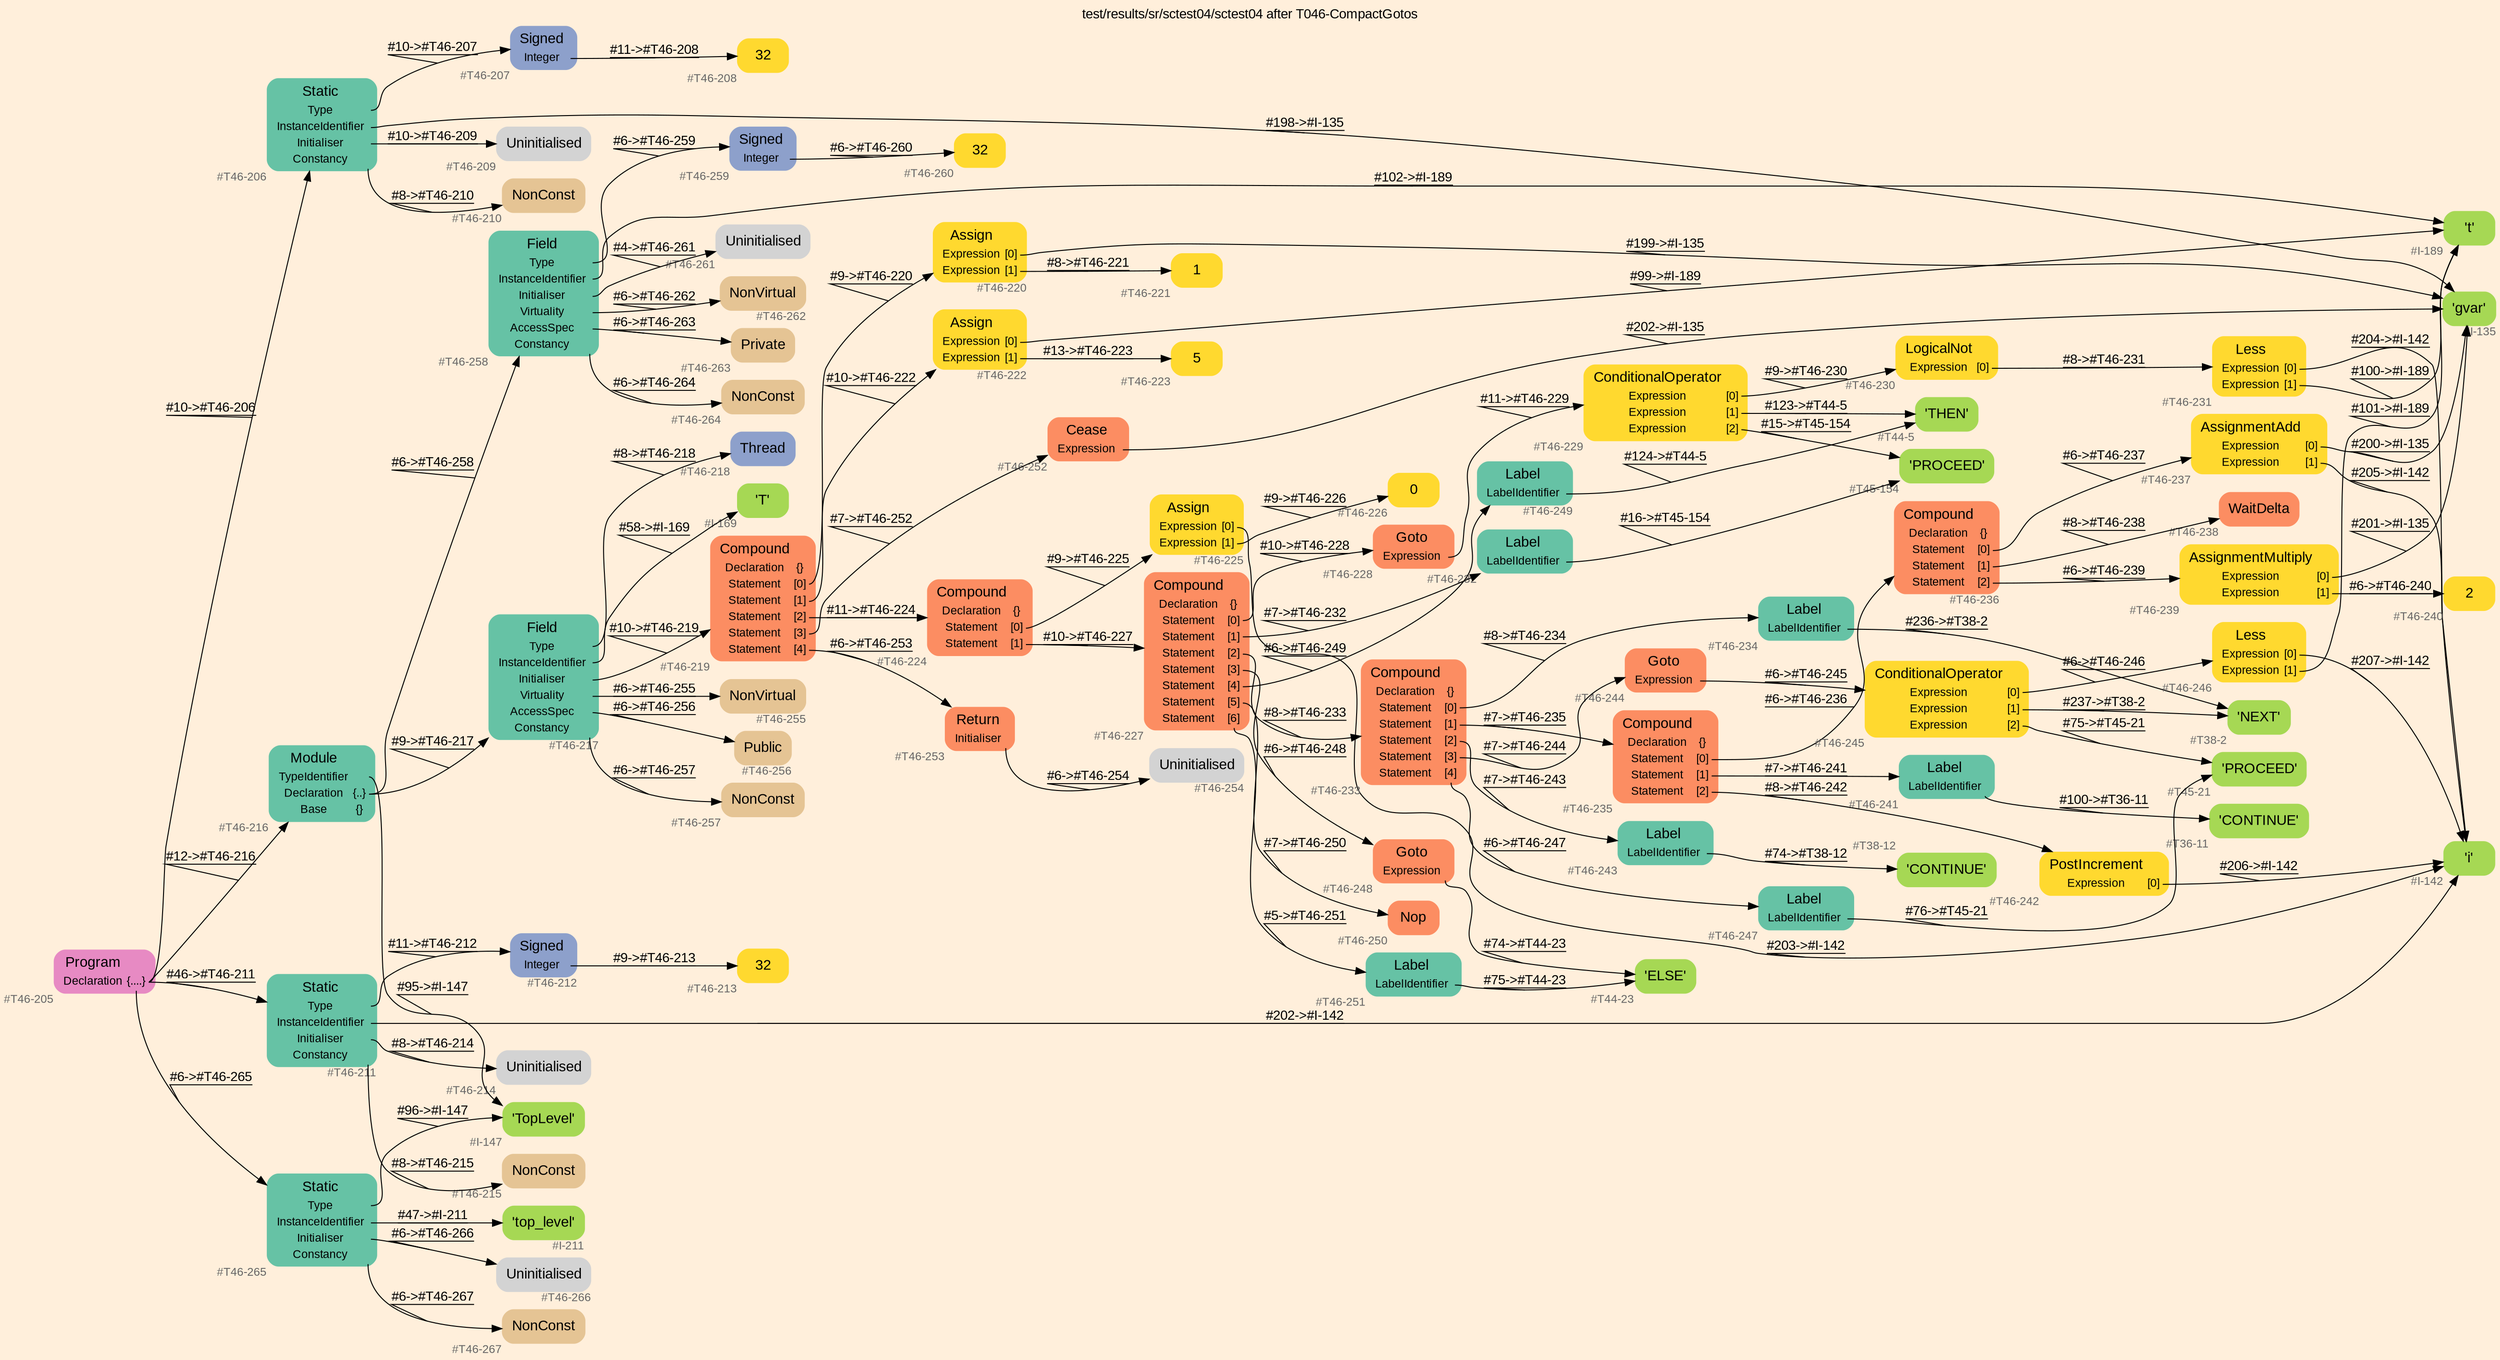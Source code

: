 digraph "test/results/sr/sctest04/sctest04 after T046-CompactGotos" {
label = "test/results/sr/sctest04/sctest04 after T046-CompactGotos"
labelloc = t
graph [
    rankdir = "LR"
    ranksep = 0.3
    bgcolor = antiquewhite1
    color = black
    fontcolor = black
    fontname = "Arial"
];
node [
    fontname = "Arial"
];
edge [
    fontname = "Arial"
];

// -------------------- node figure --------------------
// -------- block #T46-205 ----------
"#T46-205" [
    fillcolor = "/set28/4"
    xlabel = "#T46-205"
    fontsize = "12"
    fontcolor = grey40
    shape = "plaintext"
    label = <<TABLE BORDER="0" CELLBORDER="0" CELLSPACING="0">
     <TR><TD><FONT COLOR="black" POINT-SIZE="15">Program</FONT></TD></TR>
     <TR><TD><FONT COLOR="black" POINT-SIZE="12">Declaration</FONT></TD><TD PORT="port0"><FONT COLOR="black" POINT-SIZE="12">{....}</FONT></TD></TR>
    </TABLE>>
    style = "rounded,filled"
];

// -------- block #T46-206 ----------
"#T46-206" [
    fillcolor = "/set28/1"
    xlabel = "#T46-206"
    fontsize = "12"
    fontcolor = grey40
    shape = "plaintext"
    label = <<TABLE BORDER="0" CELLBORDER="0" CELLSPACING="0">
     <TR><TD><FONT COLOR="black" POINT-SIZE="15">Static</FONT></TD></TR>
     <TR><TD><FONT COLOR="black" POINT-SIZE="12">Type</FONT></TD><TD PORT="port0"></TD></TR>
     <TR><TD><FONT COLOR="black" POINT-SIZE="12">InstanceIdentifier</FONT></TD><TD PORT="port1"></TD></TR>
     <TR><TD><FONT COLOR="black" POINT-SIZE="12">Initialiser</FONT></TD><TD PORT="port2"></TD></TR>
     <TR><TD><FONT COLOR="black" POINT-SIZE="12">Constancy</FONT></TD><TD PORT="port3"></TD></TR>
    </TABLE>>
    style = "rounded,filled"
];

// -------- block #T46-207 ----------
"#T46-207" [
    fillcolor = "/set28/3"
    xlabel = "#T46-207"
    fontsize = "12"
    fontcolor = grey40
    shape = "plaintext"
    label = <<TABLE BORDER="0" CELLBORDER="0" CELLSPACING="0">
     <TR><TD><FONT COLOR="black" POINT-SIZE="15">Signed</FONT></TD></TR>
     <TR><TD><FONT COLOR="black" POINT-SIZE="12">Integer</FONT></TD><TD PORT="port0"></TD></TR>
    </TABLE>>
    style = "rounded,filled"
];

// -------- block #T46-208 ----------
"#T46-208" [
    fillcolor = "/set28/6"
    xlabel = "#T46-208"
    fontsize = "12"
    fontcolor = grey40
    shape = "plaintext"
    label = <<TABLE BORDER="0" CELLBORDER="0" CELLSPACING="0">
     <TR><TD><FONT COLOR="black" POINT-SIZE="15">32</FONT></TD></TR>
    </TABLE>>
    style = "rounded,filled"
];

// -------- block #I-135 ----------
"#I-135" [
    fillcolor = "/set28/5"
    xlabel = "#I-135"
    fontsize = "12"
    fontcolor = grey40
    shape = "plaintext"
    label = <<TABLE BORDER="0" CELLBORDER="0" CELLSPACING="0">
     <TR><TD><FONT COLOR="black" POINT-SIZE="15">'gvar'</FONT></TD></TR>
    </TABLE>>
    style = "rounded,filled"
];

// -------- block #T46-209 ----------
"#T46-209" [
    xlabel = "#T46-209"
    fontsize = "12"
    fontcolor = grey40
    shape = "plaintext"
    label = <<TABLE BORDER="0" CELLBORDER="0" CELLSPACING="0">
     <TR><TD><FONT COLOR="black" POINT-SIZE="15">Uninitialised</FONT></TD></TR>
    </TABLE>>
    style = "rounded,filled"
];

// -------- block #T46-210 ----------
"#T46-210" [
    fillcolor = "/set28/7"
    xlabel = "#T46-210"
    fontsize = "12"
    fontcolor = grey40
    shape = "plaintext"
    label = <<TABLE BORDER="0" CELLBORDER="0" CELLSPACING="0">
     <TR><TD><FONT COLOR="black" POINT-SIZE="15">NonConst</FONT></TD></TR>
    </TABLE>>
    style = "rounded,filled"
];

// -------- block #T46-211 ----------
"#T46-211" [
    fillcolor = "/set28/1"
    xlabel = "#T46-211"
    fontsize = "12"
    fontcolor = grey40
    shape = "plaintext"
    label = <<TABLE BORDER="0" CELLBORDER="0" CELLSPACING="0">
     <TR><TD><FONT COLOR="black" POINT-SIZE="15">Static</FONT></TD></TR>
     <TR><TD><FONT COLOR="black" POINT-SIZE="12">Type</FONT></TD><TD PORT="port0"></TD></TR>
     <TR><TD><FONT COLOR="black" POINT-SIZE="12">InstanceIdentifier</FONT></TD><TD PORT="port1"></TD></TR>
     <TR><TD><FONT COLOR="black" POINT-SIZE="12">Initialiser</FONT></TD><TD PORT="port2"></TD></TR>
     <TR><TD><FONT COLOR="black" POINT-SIZE="12">Constancy</FONT></TD><TD PORT="port3"></TD></TR>
    </TABLE>>
    style = "rounded,filled"
];

// -------- block #T46-212 ----------
"#T46-212" [
    fillcolor = "/set28/3"
    xlabel = "#T46-212"
    fontsize = "12"
    fontcolor = grey40
    shape = "plaintext"
    label = <<TABLE BORDER="0" CELLBORDER="0" CELLSPACING="0">
     <TR><TD><FONT COLOR="black" POINT-SIZE="15">Signed</FONT></TD></TR>
     <TR><TD><FONT COLOR="black" POINT-SIZE="12">Integer</FONT></TD><TD PORT="port0"></TD></TR>
    </TABLE>>
    style = "rounded,filled"
];

// -------- block #T46-213 ----------
"#T46-213" [
    fillcolor = "/set28/6"
    xlabel = "#T46-213"
    fontsize = "12"
    fontcolor = grey40
    shape = "plaintext"
    label = <<TABLE BORDER="0" CELLBORDER="0" CELLSPACING="0">
     <TR><TD><FONT COLOR="black" POINT-SIZE="15">32</FONT></TD></TR>
    </TABLE>>
    style = "rounded,filled"
];

// -------- block #I-142 ----------
"#I-142" [
    fillcolor = "/set28/5"
    xlabel = "#I-142"
    fontsize = "12"
    fontcolor = grey40
    shape = "plaintext"
    label = <<TABLE BORDER="0" CELLBORDER="0" CELLSPACING="0">
     <TR><TD><FONT COLOR="black" POINT-SIZE="15">'i'</FONT></TD></TR>
    </TABLE>>
    style = "rounded,filled"
];

// -------- block #T46-214 ----------
"#T46-214" [
    xlabel = "#T46-214"
    fontsize = "12"
    fontcolor = grey40
    shape = "plaintext"
    label = <<TABLE BORDER="0" CELLBORDER="0" CELLSPACING="0">
     <TR><TD><FONT COLOR="black" POINT-SIZE="15">Uninitialised</FONT></TD></TR>
    </TABLE>>
    style = "rounded,filled"
];

// -------- block #T46-215 ----------
"#T46-215" [
    fillcolor = "/set28/7"
    xlabel = "#T46-215"
    fontsize = "12"
    fontcolor = grey40
    shape = "plaintext"
    label = <<TABLE BORDER="0" CELLBORDER="0" CELLSPACING="0">
     <TR><TD><FONT COLOR="black" POINT-SIZE="15">NonConst</FONT></TD></TR>
    </TABLE>>
    style = "rounded,filled"
];

// -------- block #T46-216 ----------
"#T46-216" [
    fillcolor = "/set28/1"
    xlabel = "#T46-216"
    fontsize = "12"
    fontcolor = grey40
    shape = "plaintext"
    label = <<TABLE BORDER="0" CELLBORDER="0" CELLSPACING="0">
     <TR><TD><FONT COLOR="black" POINT-SIZE="15">Module</FONT></TD></TR>
     <TR><TD><FONT COLOR="black" POINT-SIZE="12">TypeIdentifier</FONT></TD><TD PORT="port0"></TD></TR>
     <TR><TD><FONT COLOR="black" POINT-SIZE="12">Declaration</FONT></TD><TD PORT="port1"><FONT COLOR="black" POINT-SIZE="12">{..}</FONT></TD></TR>
     <TR><TD><FONT COLOR="black" POINT-SIZE="12">Base</FONT></TD><TD PORT="port2"><FONT COLOR="black" POINT-SIZE="12">{}</FONT></TD></TR>
    </TABLE>>
    style = "rounded,filled"
];

// -------- block #I-147 ----------
"#I-147" [
    fillcolor = "/set28/5"
    xlabel = "#I-147"
    fontsize = "12"
    fontcolor = grey40
    shape = "plaintext"
    label = <<TABLE BORDER="0" CELLBORDER="0" CELLSPACING="0">
     <TR><TD><FONT COLOR="black" POINT-SIZE="15">'TopLevel'</FONT></TD></TR>
    </TABLE>>
    style = "rounded,filled"
];

// -------- block #T46-217 ----------
"#T46-217" [
    fillcolor = "/set28/1"
    xlabel = "#T46-217"
    fontsize = "12"
    fontcolor = grey40
    shape = "plaintext"
    label = <<TABLE BORDER="0" CELLBORDER="0" CELLSPACING="0">
     <TR><TD><FONT COLOR="black" POINT-SIZE="15">Field</FONT></TD></TR>
     <TR><TD><FONT COLOR="black" POINT-SIZE="12">Type</FONT></TD><TD PORT="port0"></TD></TR>
     <TR><TD><FONT COLOR="black" POINT-SIZE="12">InstanceIdentifier</FONT></TD><TD PORT="port1"></TD></TR>
     <TR><TD><FONT COLOR="black" POINT-SIZE="12">Initialiser</FONT></TD><TD PORT="port2"></TD></TR>
     <TR><TD><FONT COLOR="black" POINT-SIZE="12">Virtuality</FONT></TD><TD PORT="port3"></TD></TR>
     <TR><TD><FONT COLOR="black" POINT-SIZE="12">AccessSpec</FONT></TD><TD PORT="port4"></TD></TR>
     <TR><TD><FONT COLOR="black" POINT-SIZE="12">Constancy</FONT></TD><TD PORT="port5"></TD></TR>
    </TABLE>>
    style = "rounded,filled"
];

// -------- block #T46-218 ----------
"#T46-218" [
    fillcolor = "/set28/3"
    xlabel = "#T46-218"
    fontsize = "12"
    fontcolor = grey40
    shape = "plaintext"
    label = <<TABLE BORDER="0" CELLBORDER="0" CELLSPACING="0">
     <TR><TD><FONT COLOR="black" POINT-SIZE="15">Thread</FONT></TD></TR>
    </TABLE>>
    style = "rounded,filled"
];

// -------- block #I-169 ----------
"#I-169" [
    fillcolor = "/set28/5"
    xlabel = "#I-169"
    fontsize = "12"
    fontcolor = grey40
    shape = "plaintext"
    label = <<TABLE BORDER="0" CELLBORDER="0" CELLSPACING="0">
     <TR><TD><FONT COLOR="black" POINT-SIZE="15">'T'</FONT></TD></TR>
    </TABLE>>
    style = "rounded,filled"
];

// -------- block #T46-219 ----------
"#T46-219" [
    fillcolor = "/set28/2"
    xlabel = "#T46-219"
    fontsize = "12"
    fontcolor = grey40
    shape = "plaintext"
    label = <<TABLE BORDER="0" CELLBORDER="0" CELLSPACING="0">
     <TR><TD><FONT COLOR="black" POINT-SIZE="15">Compound</FONT></TD></TR>
     <TR><TD><FONT COLOR="black" POINT-SIZE="12">Declaration</FONT></TD><TD PORT="port0"><FONT COLOR="black" POINT-SIZE="12">{}</FONT></TD></TR>
     <TR><TD><FONT COLOR="black" POINT-SIZE="12">Statement</FONT></TD><TD PORT="port1"><FONT COLOR="black" POINT-SIZE="12">[0]</FONT></TD></TR>
     <TR><TD><FONT COLOR="black" POINT-SIZE="12">Statement</FONT></TD><TD PORT="port2"><FONT COLOR="black" POINT-SIZE="12">[1]</FONT></TD></TR>
     <TR><TD><FONT COLOR="black" POINT-SIZE="12">Statement</FONT></TD><TD PORT="port3"><FONT COLOR="black" POINT-SIZE="12">[2]</FONT></TD></TR>
     <TR><TD><FONT COLOR="black" POINT-SIZE="12">Statement</FONT></TD><TD PORT="port4"><FONT COLOR="black" POINT-SIZE="12">[3]</FONT></TD></TR>
     <TR><TD><FONT COLOR="black" POINT-SIZE="12">Statement</FONT></TD><TD PORT="port5"><FONT COLOR="black" POINT-SIZE="12">[4]</FONT></TD></TR>
    </TABLE>>
    style = "rounded,filled"
];

// -------- block #T46-220 ----------
"#T46-220" [
    fillcolor = "/set28/6"
    xlabel = "#T46-220"
    fontsize = "12"
    fontcolor = grey40
    shape = "plaintext"
    label = <<TABLE BORDER="0" CELLBORDER="0" CELLSPACING="0">
     <TR><TD><FONT COLOR="black" POINT-SIZE="15">Assign</FONT></TD></TR>
     <TR><TD><FONT COLOR="black" POINT-SIZE="12">Expression</FONT></TD><TD PORT="port0"><FONT COLOR="black" POINT-SIZE="12">[0]</FONT></TD></TR>
     <TR><TD><FONT COLOR="black" POINT-SIZE="12">Expression</FONT></TD><TD PORT="port1"><FONT COLOR="black" POINT-SIZE="12">[1]</FONT></TD></TR>
    </TABLE>>
    style = "rounded,filled"
];

// -------- block #T46-221 ----------
"#T46-221" [
    fillcolor = "/set28/6"
    xlabel = "#T46-221"
    fontsize = "12"
    fontcolor = grey40
    shape = "plaintext"
    label = <<TABLE BORDER="0" CELLBORDER="0" CELLSPACING="0">
     <TR><TD><FONT COLOR="black" POINT-SIZE="15">1</FONT></TD></TR>
    </TABLE>>
    style = "rounded,filled"
];

// -------- block #T46-222 ----------
"#T46-222" [
    fillcolor = "/set28/6"
    xlabel = "#T46-222"
    fontsize = "12"
    fontcolor = grey40
    shape = "plaintext"
    label = <<TABLE BORDER="0" CELLBORDER="0" CELLSPACING="0">
     <TR><TD><FONT COLOR="black" POINT-SIZE="15">Assign</FONT></TD></TR>
     <TR><TD><FONT COLOR="black" POINT-SIZE="12">Expression</FONT></TD><TD PORT="port0"><FONT COLOR="black" POINT-SIZE="12">[0]</FONT></TD></TR>
     <TR><TD><FONT COLOR="black" POINT-SIZE="12">Expression</FONT></TD><TD PORT="port1"><FONT COLOR="black" POINT-SIZE="12">[1]</FONT></TD></TR>
    </TABLE>>
    style = "rounded,filled"
];

// -------- block #I-189 ----------
"#I-189" [
    fillcolor = "/set28/5"
    xlabel = "#I-189"
    fontsize = "12"
    fontcolor = grey40
    shape = "plaintext"
    label = <<TABLE BORDER="0" CELLBORDER="0" CELLSPACING="0">
     <TR><TD><FONT COLOR="black" POINT-SIZE="15">'t'</FONT></TD></TR>
    </TABLE>>
    style = "rounded,filled"
];

// -------- block #T46-223 ----------
"#T46-223" [
    fillcolor = "/set28/6"
    xlabel = "#T46-223"
    fontsize = "12"
    fontcolor = grey40
    shape = "plaintext"
    label = <<TABLE BORDER="0" CELLBORDER="0" CELLSPACING="0">
     <TR><TD><FONT COLOR="black" POINT-SIZE="15">5</FONT></TD></TR>
    </TABLE>>
    style = "rounded,filled"
];

// -------- block #T46-224 ----------
"#T46-224" [
    fillcolor = "/set28/2"
    xlabel = "#T46-224"
    fontsize = "12"
    fontcolor = grey40
    shape = "plaintext"
    label = <<TABLE BORDER="0" CELLBORDER="0" CELLSPACING="0">
     <TR><TD><FONT COLOR="black" POINT-SIZE="15">Compound</FONT></TD></TR>
     <TR><TD><FONT COLOR="black" POINT-SIZE="12">Declaration</FONT></TD><TD PORT="port0"><FONT COLOR="black" POINT-SIZE="12">{}</FONT></TD></TR>
     <TR><TD><FONT COLOR="black" POINT-SIZE="12">Statement</FONT></TD><TD PORT="port1"><FONT COLOR="black" POINT-SIZE="12">[0]</FONT></TD></TR>
     <TR><TD><FONT COLOR="black" POINT-SIZE="12">Statement</FONT></TD><TD PORT="port2"><FONT COLOR="black" POINT-SIZE="12">[1]</FONT></TD></TR>
    </TABLE>>
    style = "rounded,filled"
];

// -------- block #T46-225 ----------
"#T46-225" [
    fillcolor = "/set28/6"
    xlabel = "#T46-225"
    fontsize = "12"
    fontcolor = grey40
    shape = "plaintext"
    label = <<TABLE BORDER="0" CELLBORDER="0" CELLSPACING="0">
     <TR><TD><FONT COLOR="black" POINT-SIZE="15">Assign</FONT></TD></TR>
     <TR><TD><FONT COLOR="black" POINT-SIZE="12">Expression</FONT></TD><TD PORT="port0"><FONT COLOR="black" POINT-SIZE="12">[0]</FONT></TD></TR>
     <TR><TD><FONT COLOR="black" POINT-SIZE="12">Expression</FONT></TD><TD PORT="port1"><FONT COLOR="black" POINT-SIZE="12">[1]</FONT></TD></TR>
    </TABLE>>
    style = "rounded,filled"
];

// -------- block #T46-226 ----------
"#T46-226" [
    fillcolor = "/set28/6"
    xlabel = "#T46-226"
    fontsize = "12"
    fontcolor = grey40
    shape = "plaintext"
    label = <<TABLE BORDER="0" CELLBORDER="0" CELLSPACING="0">
     <TR><TD><FONT COLOR="black" POINT-SIZE="15">0</FONT></TD></TR>
    </TABLE>>
    style = "rounded,filled"
];

// -------- block #T46-227 ----------
"#T46-227" [
    fillcolor = "/set28/2"
    xlabel = "#T46-227"
    fontsize = "12"
    fontcolor = grey40
    shape = "plaintext"
    label = <<TABLE BORDER="0" CELLBORDER="0" CELLSPACING="0">
     <TR><TD><FONT COLOR="black" POINT-SIZE="15">Compound</FONT></TD></TR>
     <TR><TD><FONT COLOR="black" POINT-SIZE="12">Declaration</FONT></TD><TD PORT="port0"><FONT COLOR="black" POINT-SIZE="12">{}</FONT></TD></TR>
     <TR><TD><FONT COLOR="black" POINT-SIZE="12">Statement</FONT></TD><TD PORT="port1"><FONT COLOR="black" POINT-SIZE="12">[0]</FONT></TD></TR>
     <TR><TD><FONT COLOR="black" POINT-SIZE="12">Statement</FONT></TD><TD PORT="port2"><FONT COLOR="black" POINT-SIZE="12">[1]</FONT></TD></TR>
     <TR><TD><FONT COLOR="black" POINT-SIZE="12">Statement</FONT></TD><TD PORT="port3"><FONT COLOR="black" POINT-SIZE="12">[2]</FONT></TD></TR>
     <TR><TD><FONT COLOR="black" POINT-SIZE="12">Statement</FONT></TD><TD PORT="port4"><FONT COLOR="black" POINT-SIZE="12">[3]</FONT></TD></TR>
     <TR><TD><FONT COLOR="black" POINT-SIZE="12">Statement</FONT></TD><TD PORT="port5"><FONT COLOR="black" POINT-SIZE="12">[4]</FONT></TD></TR>
     <TR><TD><FONT COLOR="black" POINT-SIZE="12">Statement</FONT></TD><TD PORT="port6"><FONT COLOR="black" POINT-SIZE="12">[5]</FONT></TD></TR>
     <TR><TD><FONT COLOR="black" POINT-SIZE="12">Statement</FONT></TD><TD PORT="port7"><FONT COLOR="black" POINT-SIZE="12">[6]</FONT></TD></TR>
    </TABLE>>
    style = "rounded,filled"
];

// -------- block #T46-228 ----------
"#T46-228" [
    fillcolor = "/set28/2"
    xlabel = "#T46-228"
    fontsize = "12"
    fontcolor = grey40
    shape = "plaintext"
    label = <<TABLE BORDER="0" CELLBORDER="0" CELLSPACING="0">
     <TR><TD><FONT COLOR="black" POINT-SIZE="15">Goto</FONT></TD></TR>
     <TR><TD><FONT COLOR="black" POINT-SIZE="12">Expression</FONT></TD><TD PORT="port0"></TD></TR>
    </TABLE>>
    style = "rounded,filled"
];

// -------- block #T46-229 ----------
"#T46-229" [
    fillcolor = "/set28/6"
    xlabel = "#T46-229"
    fontsize = "12"
    fontcolor = grey40
    shape = "plaintext"
    label = <<TABLE BORDER="0" CELLBORDER="0" CELLSPACING="0">
     <TR><TD><FONT COLOR="black" POINT-SIZE="15">ConditionalOperator</FONT></TD></TR>
     <TR><TD><FONT COLOR="black" POINT-SIZE="12">Expression</FONT></TD><TD PORT="port0"><FONT COLOR="black" POINT-SIZE="12">[0]</FONT></TD></TR>
     <TR><TD><FONT COLOR="black" POINT-SIZE="12">Expression</FONT></TD><TD PORT="port1"><FONT COLOR="black" POINT-SIZE="12">[1]</FONT></TD></TR>
     <TR><TD><FONT COLOR="black" POINT-SIZE="12">Expression</FONT></TD><TD PORT="port2"><FONT COLOR="black" POINT-SIZE="12">[2]</FONT></TD></TR>
    </TABLE>>
    style = "rounded,filled"
];

// -------- block #T46-230 ----------
"#T46-230" [
    fillcolor = "/set28/6"
    xlabel = "#T46-230"
    fontsize = "12"
    fontcolor = grey40
    shape = "plaintext"
    label = <<TABLE BORDER="0" CELLBORDER="0" CELLSPACING="0">
     <TR><TD><FONT COLOR="black" POINT-SIZE="15">LogicalNot</FONT></TD></TR>
     <TR><TD><FONT COLOR="black" POINT-SIZE="12">Expression</FONT></TD><TD PORT="port0"><FONT COLOR="black" POINT-SIZE="12">[0]</FONT></TD></TR>
    </TABLE>>
    style = "rounded,filled"
];

// -------- block #T46-231 ----------
"#T46-231" [
    fillcolor = "/set28/6"
    xlabel = "#T46-231"
    fontsize = "12"
    fontcolor = grey40
    shape = "plaintext"
    label = <<TABLE BORDER="0" CELLBORDER="0" CELLSPACING="0">
     <TR><TD><FONT COLOR="black" POINT-SIZE="15">Less</FONT></TD></TR>
     <TR><TD><FONT COLOR="black" POINT-SIZE="12">Expression</FONT></TD><TD PORT="port0"><FONT COLOR="black" POINT-SIZE="12">[0]</FONT></TD></TR>
     <TR><TD><FONT COLOR="black" POINT-SIZE="12">Expression</FONT></TD><TD PORT="port1"><FONT COLOR="black" POINT-SIZE="12">[1]</FONT></TD></TR>
    </TABLE>>
    style = "rounded,filled"
];

// -------- block #T44-5 ----------
"#T44-5" [
    fillcolor = "/set28/5"
    xlabel = "#T44-5"
    fontsize = "12"
    fontcolor = grey40
    shape = "plaintext"
    label = <<TABLE BORDER="0" CELLBORDER="0" CELLSPACING="0">
     <TR><TD><FONT COLOR="black" POINT-SIZE="15">'THEN'</FONT></TD></TR>
    </TABLE>>
    style = "rounded,filled"
];

// -------- block #T45-154 ----------
"#T45-154" [
    fillcolor = "/set28/5"
    xlabel = "#T45-154"
    fontsize = "12"
    fontcolor = grey40
    shape = "plaintext"
    label = <<TABLE BORDER="0" CELLBORDER="0" CELLSPACING="0">
     <TR><TD><FONT COLOR="black" POINT-SIZE="15">'PROCEED'</FONT></TD></TR>
    </TABLE>>
    style = "rounded,filled"
];

// -------- block #T46-232 ----------
"#T46-232" [
    fillcolor = "/set28/1"
    xlabel = "#T46-232"
    fontsize = "12"
    fontcolor = grey40
    shape = "plaintext"
    label = <<TABLE BORDER="0" CELLBORDER="0" CELLSPACING="0">
     <TR><TD><FONT COLOR="black" POINT-SIZE="15">Label</FONT></TD></TR>
     <TR><TD><FONT COLOR="black" POINT-SIZE="12">LabelIdentifier</FONT></TD><TD PORT="port0"></TD></TR>
    </TABLE>>
    style = "rounded,filled"
];

// -------- block #T46-233 ----------
"#T46-233" [
    fillcolor = "/set28/2"
    xlabel = "#T46-233"
    fontsize = "12"
    fontcolor = grey40
    shape = "plaintext"
    label = <<TABLE BORDER="0" CELLBORDER="0" CELLSPACING="0">
     <TR><TD><FONT COLOR="black" POINT-SIZE="15">Compound</FONT></TD></TR>
     <TR><TD><FONT COLOR="black" POINT-SIZE="12">Declaration</FONT></TD><TD PORT="port0"><FONT COLOR="black" POINT-SIZE="12">{}</FONT></TD></TR>
     <TR><TD><FONT COLOR="black" POINT-SIZE="12">Statement</FONT></TD><TD PORT="port1"><FONT COLOR="black" POINT-SIZE="12">[0]</FONT></TD></TR>
     <TR><TD><FONT COLOR="black" POINT-SIZE="12">Statement</FONT></TD><TD PORT="port2"><FONT COLOR="black" POINT-SIZE="12">[1]</FONT></TD></TR>
     <TR><TD><FONT COLOR="black" POINT-SIZE="12">Statement</FONT></TD><TD PORT="port3"><FONT COLOR="black" POINT-SIZE="12">[2]</FONT></TD></TR>
     <TR><TD><FONT COLOR="black" POINT-SIZE="12">Statement</FONT></TD><TD PORT="port4"><FONT COLOR="black" POINT-SIZE="12">[3]</FONT></TD></TR>
     <TR><TD><FONT COLOR="black" POINT-SIZE="12">Statement</FONT></TD><TD PORT="port5"><FONT COLOR="black" POINT-SIZE="12">[4]</FONT></TD></TR>
    </TABLE>>
    style = "rounded,filled"
];

// -------- block #T46-234 ----------
"#T46-234" [
    fillcolor = "/set28/1"
    xlabel = "#T46-234"
    fontsize = "12"
    fontcolor = grey40
    shape = "plaintext"
    label = <<TABLE BORDER="0" CELLBORDER="0" CELLSPACING="0">
     <TR><TD><FONT COLOR="black" POINT-SIZE="15">Label</FONT></TD></TR>
     <TR><TD><FONT COLOR="black" POINT-SIZE="12">LabelIdentifier</FONT></TD><TD PORT="port0"></TD></TR>
    </TABLE>>
    style = "rounded,filled"
];

// -------- block #T38-2 ----------
"#T38-2" [
    fillcolor = "/set28/5"
    xlabel = "#T38-2"
    fontsize = "12"
    fontcolor = grey40
    shape = "plaintext"
    label = <<TABLE BORDER="0" CELLBORDER="0" CELLSPACING="0">
     <TR><TD><FONT COLOR="black" POINT-SIZE="15">'NEXT'</FONT></TD></TR>
    </TABLE>>
    style = "rounded,filled"
];

// -------- block #T46-235 ----------
"#T46-235" [
    fillcolor = "/set28/2"
    xlabel = "#T46-235"
    fontsize = "12"
    fontcolor = grey40
    shape = "plaintext"
    label = <<TABLE BORDER="0" CELLBORDER="0" CELLSPACING="0">
     <TR><TD><FONT COLOR="black" POINT-SIZE="15">Compound</FONT></TD></TR>
     <TR><TD><FONT COLOR="black" POINT-SIZE="12">Declaration</FONT></TD><TD PORT="port0"><FONT COLOR="black" POINT-SIZE="12">{}</FONT></TD></TR>
     <TR><TD><FONT COLOR="black" POINT-SIZE="12">Statement</FONT></TD><TD PORT="port1"><FONT COLOR="black" POINT-SIZE="12">[0]</FONT></TD></TR>
     <TR><TD><FONT COLOR="black" POINT-SIZE="12">Statement</FONT></TD><TD PORT="port2"><FONT COLOR="black" POINT-SIZE="12">[1]</FONT></TD></TR>
     <TR><TD><FONT COLOR="black" POINT-SIZE="12">Statement</FONT></TD><TD PORT="port3"><FONT COLOR="black" POINT-SIZE="12">[2]</FONT></TD></TR>
    </TABLE>>
    style = "rounded,filled"
];

// -------- block #T46-236 ----------
"#T46-236" [
    fillcolor = "/set28/2"
    xlabel = "#T46-236"
    fontsize = "12"
    fontcolor = grey40
    shape = "plaintext"
    label = <<TABLE BORDER="0" CELLBORDER="0" CELLSPACING="0">
     <TR><TD><FONT COLOR="black" POINT-SIZE="15">Compound</FONT></TD></TR>
     <TR><TD><FONT COLOR="black" POINT-SIZE="12">Declaration</FONT></TD><TD PORT="port0"><FONT COLOR="black" POINT-SIZE="12">{}</FONT></TD></TR>
     <TR><TD><FONT COLOR="black" POINT-SIZE="12">Statement</FONT></TD><TD PORT="port1"><FONT COLOR="black" POINT-SIZE="12">[0]</FONT></TD></TR>
     <TR><TD><FONT COLOR="black" POINT-SIZE="12">Statement</FONT></TD><TD PORT="port2"><FONT COLOR="black" POINT-SIZE="12">[1]</FONT></TD></TR>
     <TR><TD><FONT COLOR="black" POINT-SIZE="12">Statement</FONT></TD><TD PORT="port3"><FONT COLOR="black" POINT-SIZE="12">[2]</FONT></TD></TR>
    </TABLE>>
    style = "rounded,filled"
];

// -------- block #T46-237 ----------
"#T46-237" [
    fillcolor = "/set28/6"
    xlabel = "#T46-237"
    fontsize = "12"
    fontcolor = grey40
    shape = "plaintext"
    label = <<TABLE BORDER="0" CELLBORDER="0" CELLSPACING="0">
     <TR><TD><FONT COLOR="black" POINT-SIZE="15">AssignmentAdd</FONT></TD></TR>
     <TR><TD><FONT COLOR="black" POINT-SIZE="12">Expression</FONT></TD><TD PORT="port0"><FONT COLOR="black" POINT-SIZE="12">[0]</FONT></TD></TR>
     <TR><TD><FONT COLOR="black" POINT-SIZE="12">Expression</FONT></TD><TD PORT="port1"><FONT COLOR="black" POINT-SIZE="12">[1]</FONT></TD></TR>
    </TABLE>>
    style = "rounded,filled"
];

// -------- block #T46-238 ----------
"#T46-238" [
    fillcolor = "/set28/2"
    xlabel = "#T46-238"
    fontsize = "12"
    fontcolor = grey40
    shape = "plaintext"
    label = <<TABLE BORDER="0" CELLBORDER="0" CELLSPACING="0">
     <TR><TD><FONT COLOR="black" POINT-SIZE="15">WaitDelta</FONT></TD></TR>
    </TABLE>>
    style = "rounded,filled"
];

// -------- block #T46-239 ----------
"#T46-239" [
    fillcolor = "/set28/6"
    xlabel = "#T46-239"
    fontsize = "12"
    fontcolor = grey40
    shape = "plaintext"
    label = <<TABLE BORDER="0" CELLBORDER="0" CELLSPACING="0">
     <TR><TD><FONT COLOR="black" POINT-SIZE="15">AssignmentMultiply</FONT></TD></TR>
     <TR><TD><FONT COLOR="black" POINT-SIZE="12">Expression</FONT></TD><TD PORT="port0"><FONT COLOR="black" POINT-SIZE="12">[0]</FONT></TD></TR>
     <TR><TD><FONT COLOR="black" POINT-SIZE="12">Expression</FONT></TD><TD PORT="port1"><FONT COLOR="black" POINT-SIZE="12">[1]</FONT></TD></TR>
    </TABLE>>
    style = "rounded,filled"
];

// -------- block #T46-240 ----------
"#T46-240" [
    fillcolor = "/set28/6"
    xlabel = "#T46-240"
    fontsize = "12"
    fontcolor = grey40
    shape = "plaintext"
    label = <<TABLE BORDER="0" CELLBORDER="0" CELLSPACING="0">
     <TR><TD><FONT COLOR="black" POINT-SIZE="15">2</FONT></TD></TR>
    </TABLE>>
    style = "rounded,filled"
];

// -------- block #T46-241 ----------
"#T46-241" [
    fillcolor = "/set28/1"
    xlabel = "#T46-241"
    fontsize = "12"
    fontcolor = grey40
    shape = "plaintext"
    label = <<TABLE BORDER="0" CELLBORDER="0" CELLSPACING="0">
     <TR><TD><FONT COLOR="black" POINT-SIZE="15">Label</FONT></TD></TR>
     <TR><TD><FONT COLOR="black" POINT-SIZE="12">LabelIdentifier</FONT></TD><TD PORT="port0"></TD></TR>
    </TABLE>>
    style = "rounded,filled"
];

// -------- block #T36-11 ----------
"#T36-11" [
    fillcolor = "/set28/5"
    xlabel = "#T36-11"
    fontsize = "12"
    fontcolor = grey40
    shape = "plaintext"
    label = <<TABLE BORDER="0" CELLBORDER="0" CELLSPACING="0">
     <TR><TD><FONT COLOR="black" POINT-SIZE="15">'CONTINUE'</FONT></TD></TR>
    </TABLE>>
    style = "rounded,filled"
];

// -------- block #T46-242 ----------
"#T46-242" [
    fillcolor = "/set28/6"
    xlabel = "#T46-242"
    fontsize = "12"
    fontcolor = grey40
    shape = "plaintext"
    label = <<TABLE BORDER="0" CELLBORDER="0" CELLSPACING="0">
     <TR><TD><FONT COLOR="black" POINT-SIZE="15">PostIncrement</FONT></TD></TR>
     <TR><TD><FONT COLOR="black" POINT-SIZE="12">Expression</FONT></TD><TD PORT="port0"><FONT COLOR="black" POINT-SIZE="12">[0]</FONT></TD></TR>
    </TABLE>>
    style = "rounded,filled"
];

// -------- block #T46-243 ----------
"#T46-243" [
    fillcolor = "/set28/1"
    xlabel = "#T46-243"
    fontsize = "12"
    fontcolor = grey40
    shape = "plaintext"
    label = <<TABLE BORDER="0" CELLBORDER="0" CELLSPACING="0">
     <TR><TD><FONT COLOR="black" POINT-SIZE="15">Label</FONT></TD></TR>
     <TR><TD><FONT COLOR="black" POINT-SIZE="12">LabelIdentifier</FONT></TD><TD PORT="port0"></TD></TR>
    </TABLE>>
    style = "rounded,filled"
];

// -------- block #T38-12 ----------
"#T38-12" [
    fillcolor = "/set28/5"
    xlabel = "#T38-12"
    fontsize = "12"
    fontcolor = grey40
    shape = "plaintext"
    label = <<TABLE BORDER="0" CELLBORDER="0" CELLSPACING="0">
     <TR><TD><FONT COLOR="black" POINT-SIZE="15">'CONTINUE'</FONT></TD></TR>
    </TABLE>>
    style = "rounded,filled"
];

// -------- block #T46-244 ----------
"#T46-244" [
    fillcolor = "/set28/2"
    xlabel = "#T46-244"
    fontsize = "12"
    fontcolor = grey40
    shape = "plaintext"
    label = <<TABLE BORDER="0" CELLBORDER="0" CELLSPACING="0">
     <TR><TD><FONT COLOR="black" POINT-SIZE="15">Goto</FONT></TD></TR>
     <TR><TD><FONT COLOR="black" POINT-SIZE="12">Expression</FONT></TD><TD PORT="port0"></TD></TR>
    </TABLE>>
    style = "rounded,filled"
];

// -------- block #T46-245 ----------
"#T46-245" [
    fillcolor = "/set28/6"
    xlabel = "#T46-245"
    fontsize = "12"
    fontcolor = grey40
    shape = "plaintext"
    label = <<TABLE BORDER="0" CELLBORDER="0" CELLSPACING="0">
     <TR><TD><FONT COLOR="black" POINT-SIZE="15">ConditionalOperator</FONT></TD></TR>
     <TR><TD><FONT COLOR="black" POINT-SIZE="12">Expression</FONT></TD><TD PORT="port0"><FONT COLOR="black" POINT-SIZE="12">[0]</FONT></TD></TR>
     <TR><TD><FONT COLOR="black" POINT-SIZE="12">Expression</FONT></TD><TD PORT="port1"><FONT COLOR="black" POINT-SIZE="12">[1]</FONT></TD></TR>
     <TR><TD><FONT COLOR="black" POINT-SIZE="12">Expression</FONT></TD><TD PORT="port2"><FONT COLOR="black" POINT-SIZE="12">[2]</FONT></TD></TR>
    </TABLE>>
    style = "rounded,filled"
];

// -------- block #T46-246 ----------
"#T46-246" [
    fillcolor = "/set28/6"
    xlabel = "#T46-246"
    fontsize = "12"
    fontcolor = grey40
    shape = "plaintext"
    label = <<TABLE BORDER="0" CELLBORDER="0" CELLSPACING="0">
     <TR><TD><FONT COLOR="black" POINT-SIZE="15">Less</FONT></TD></TR>
     <TR><TD><FONT COLOR="black" POINT-SIZE="12">Expression</FONT></TD><TD PORT="port0"><FONT COLOR="black" POINT-SIZE="12">[0]</FONT></TD></TR>
     <TR><TD><FONT COLOR="black" POINT-SIZE="12">Expression</FONT></TD><TD PORT="port1"><FONT COLOR="black" POINT-SIZE="12">[1]</FONT></TD></TR>
    </TABLE>>
    style = "rounded,filled"
];

// -------- block #T45-21 ----------
"#T45-21" [
    fillcolor = "/set28/5"
    xlabel = "#T45-21"
    fontsize = "12"
    fontcolor = grey40
    shape = "plaintext"
    label = <<TABLE BORDER="0" CELLBORDER="0" CELLSPACING="0">
     <TR><TD><FONT COLOR="black" POINT-SIZE="15">'PROCEED'</FONT></TD></TR>
    </TABLE>>
    style = "rounded,filled"
];

// -------- block #T46-247 ----------
"#T46-247" [
    fillcolor = "/set28/1"
    xlabel = "#T46-247"
    fontsize = "12"
    fontcolor = grey40
    shape = "plaintext"
    label = <<TABLE BORDER="0" CELLBORDER="0" CELLSPACING="0">
     <TR><TD><FONT COLOR="black" POINT-SIZE="15">Label</FONT></TD></TR>
     <TR><TD><FONT COLOR="black" POINT-SIZE="12">LabelIdentifier</FONT></TD><TD PORT="port0"></TD></TR>
    </TABLE>>
    style = "rounded,filled"
];

// -------- block #T46-248 ----------
"#T46-248" [
    fillcolor = "/set28/2"
    xlabel = "#T46-248"
    fontsize = "12"
    fontcolor = grey40
    shape = "plaintext"
    label = <<TABLE BORDER="0" CELLBORDER="0" CELLSPACING="0">
     <TR><TD><FONT COLOR="black" POINT-SIZE="15">Goto</FONT></TD></TR>
     <TR><TD><FONT COLOR="black" POINT-SIZE="12">Expression</FONT></TD><TD PORT="port0"></TD></TR>
    </TABLE>>
    style = "rounded,filled"
];

// -------- block #T44-23 ----------
"#T44-23" [
    fillcolor = "/set28/5"
    xlabel = "#T44-23"
    fontsize = "12"
    fontcolor = grey40
    shape = "plaintext"
    label = <<TABLE BORDER="0" CELLBORDER="0" CELLSPACING="0">
     <TR><TD><FONT COLOR="black" POINT-SIZE="15">'ELSE'</FONT></TD></TR>
    </TABLE>>
    style = "rounded,filled"
];

// -------- block #T46-249 ----------
"#T46-249" [
    fillcolor = "/set28/1"
    xlabel = "#T46-249"
    fontsize = "12"
    fontcolor = grey40
    shape = "plaintext"
    label = <<TABLE BORDER="0" CELLBORDER="0" CELLSPACING="0">
     <TR><TD><FONT COLOR="black" POINT-SIZE="15">Label</FONT></TD></TR>
     <TR><TD><FONT COLOR="black" POINT-SIZE="12">LabelIdentifier</FONT></TD><TD PORT="port0"></TD></TR>
    </TABLE>>
    style = "rounded,filled"
];

// -------- block #T46-250 ----------
"#T46-250" [
    fillcolor = "/set28/2"
    xlabel = "#T46-250"
    fontsize = "12"
    fontcolor = grey40
    shape = "plaintext"
    label = <<TABLE BORDER="0" CELLBORDER="0" CELLSPACING="0">
     <TR><TD><FONT COLOR="black" POINT-SIZE="15">Nop</FONT></TD></TR>
    </TABLE>>
    style = "rounded,filled"
];

// -------- block #T46-251 ----------
"#T46-251" [
    fillcolor = "/set28/1"
    xlabel = "#T46-251"
    fontsize = "12"
    fontcolor = grey40
    shape = "plaintext"
    label = <<TABLE BORDER="0" CELLBORDER="0" CELLSPACING="0">
     <TR><TD><FONT COLOR="black" POINT-SIZE="15">Label</FONT></TD></TR>
     <TR><TD><FONT COLOR="black" POINT-SIZE="12">LabelIdentifier</FONT></TD><TD PORT="port0"></TD></TR>
    </TABLE>>
    style = "rounded,filled"
];

// -------- block #T46-252 ----------
"#T46-252" [
    fillcolor = "/set28/2"
    xlabel = "#T46-252"
    fontsize = "12"
    fontcolor = grey40
    shape = "plaintext"
    label = <<TABLE BORDER="0" CELLBORDER="0" CELLSPACING="0">
     <TR><TD><FONT COLOR="black" POINT-SIZE="15">Cease</FONT></TD></TR>
     <TR><TD><FONT COLOR="black" POINT-SIZE="12">Expression</FONT></TD><TD PORT="port0"></TD></TR>
    </TABLE>>
    style = "rounded,filled"
];

// -------- block #T46-253 ----------
"#T46-253" [
    fillcolor = "/set28/2"
    xlabel = "#T46-253"
    fontsize = "12"
    fontcolor = grey40
    shape = "plaintext"
    label = <<TABLE BORDER="0" CELLBORDER="0" CELLSPACING="0">
     <TR><TD><FONT COLOR="black" POINT-SIZE="15">Return</FONT></TD></TR>
     <TR><TD><FONT COLOR="black" POINT-SIZE="12">Initialiser</FONT></TD><TD PORT="port0"></TD></TR>
    </TABLE>>
    style = "rounded,filled"
];

// -------- block #T46-254 ----------
"#T46-254" [
    xlabel = "#T46-254"
    fontsize = "12"
    fontcolor = grey40
    shape = "plaintext"
    label = <<TABLE BORDER="0" CELLBORDER="0" CELLSPACING="0">
     <TR><TD><FONT COLOR="black" POINT-SIZE="15">Uninitialised</FONT></TD></TR>
    </TABLE>>
    style = "rounded,filled"
];

// -------- block #T46-255 ----------
"#T46-255" [
    fillcolor = "/set28/7"
    xlabel = "#T46-255"
    fontsize = "12"
    fontcolor = grey40
    shape = "plaintext"
    label = <<TABLE BORDER="0" CELLBORDER="0" CELLSPACING="0">
     <TR><TD><FONT COLOR="black" POINT-SIZE="15">NonVirtual</FONT></TD></TR>
    </TABLE>>
    style = "rounded,filled"
];

// -------- block #T46-256 ----------
"#T46-256" [
    fillcolor = "/set28/7"
    xlabel = "#T46-256"
    fontsize = "12"
    fontcolor = grey40
    shape = "plaintext"
    label = <<TABLE BORDER="0" CELLBORDER="0" CELLSPACING="0">
     <TR><TD><FONT COLOR="black" POINT-SIZE="15">Public</FONT></TD></TR>
    </TABLE>>
    style = "rounded,filled"
];

// -------- block #T46-257 ----------
"#T46-257" [
    fillcolor = "/set28/7"
    xlabel = "#T46-257"
    fontsize = "12"
    fontcolor = grey40
    shape = "plaintext"
    label = <<TABLE BORDER="0" CELLBORDER="0" CELLSPACING="0">
     <TR><TD><FONT COLOR="black" POINT-SIZE="15">NonConst</FONT></TD></TR>
    </TABLE>>
    style = "rounded,filled"
];

// -------- block #T46-258 ----------
"#T46-258" [
    fillcolor = "/set28/1"
    xlabel = "#T46-258"
    fontsize = "12"
    fontcolor = grey40
    shape = "plaintext"
    label = <<TABLE BORDER="0" CELLBORDER="0" CELLSPACING="0">
     <TR><TD><FONT COLOR="black" POINT-SIZE="15">Field</FONT></TD></TR>
     <TR><TD><FONT COLOR="black" POINT-SIZE="12">Type</FONT></TD><TD PORT="port0"></TD></TR>
     <TR><TD><FONT COLOR="black" POINT-SIZE="12">InstanceIdentifier</FONT></TD><TD PORT="port1"></TD></TR>
     <TR><TD><FONT COLOR="black" POINT-SIZE="12">Initialiser</FONT></TD><TD PORT="port2"></TD></TR>
     <TR><TD><FONT COLOR="black" POINT-SIZE="12">Virtuality</FONT></TD><TD PORT="port3"></TD></TR>
     <TR><TD><FONT COLOR="black" POINT-SIZE="12">AccessSpec</FONT></TD><TD PORT="port4"></TD></TR>
     <TR><TD><FONT COLOR="black" POINT-SIZE="12">Constancy</FONT></TD><TD PORT="port5"></TD></TR>
    </TABLE>>
    style = "rounded,filled"
];

// -------- block #T46-259 ----------
"#T46-259" [
    fillcolor = "/set28/3"
    xlabel = "#T46-259"
    fontsize = "12"
    fontcolor = grey40
    shape = "plaintext"
    label = <<TABLE BORDER="0" CELLBORDER="0" CELLSPACING="0">
     <TR><TD><FONT COLOR="black" POINT-SIZE="15">Signed</FONT></TD></TR>
     <TR><TD><FONT COLOR="black" POINT-SIZE="12">Integer</FONT></TD><TD PORT="port0"></TD></TR>
    </TABLE>>
    style = "rounded,filled"
];

// -------- block #T46-260 ----------
"#T46-260" [
    fillcolor = "/set28/6"
    xlabel = "#T46-260"
    fontsize = "12"
    fontcolor = grey40
    shape = "plaintext"
    label = <<TABLE BORDER="0" CELLBORDER="0" CELLSPACING="0">
     <TR><TD><FONT COLOR="black" POINT-SIZE="15">32</FONT></TD></TR>
    </TABLE>>
    style = "rounded,filled"
];

// -------- block #T46-261 ----------
"#T46-261" [
    xlabel = "#T46-261"
    fontsize = "12"
    fontcolor = grey40
    shape = "plaintext"
    label = <<TABLE BORDER="0" CELLBORDER="0" CELLSPACING="0">
     <TR><TD><FONT COLOR="black" POINT-SIZE="15">Uninitialised</FONT></TD></TR>
    </TABLE>>
    style = "rounded,filled"
];

// -------- block #T46-262 ----------
"#T46-262" [
    fillcolor = "/set28/7"
    xlabel = "#T46-262"
    fontsize = "12"
    fontcolor = grey40
    shape = "plaintext"
    label = <<TABLE BORDER="0" CELLBORDER="0" CELLSPACING="0">
     <TR><TD><FONT COLOR="black" POINT-SIZE="15">NonVirtual</FONT></TD></TR>
    </TABLE>>
    style = "rounded,filled"
];

// -------- block #T46-263 ----------
"#T46-263" [
    fillcolor = "/set28/7"
    xlabel = "#T46-263"
    fontsize = "12"
    fontcolor = grey40
    shape = "plaintext"
    label = <<TABLE BORDER="0" CELLBORDER="0" CELLSPACING="0">
     <TR><TD><FONT COLOR="black" POINT-SIZE="15">Private</FONT></TD></TR>
    </TABLE>>
    style = "rounded,filled"
];

// -------- block #T46-264 ----------
"#T46-264" [
    fillcolor = "/set28/7"
    xlabel = "#T46-264"
    fontsize = "12"
    fontcolor = grey40
    shape = "plaintext"
    label = <<TABLE BORDER="0" CELLBORDER="0" CELLSPACING="0">
     <TR><TD><FONT COLOR="black" POINT-SIZE="15">NonConst</FONT></TD></TR>
    </TABLE>>
    style = "rounded,filled"
];

// -------- block #T46-265 ----------
"#T46-265" [
    fillcolor = "/set28/1"
    xlabel = "#T46-265"
    fontsize = "12"
    fontcolor = grey40
    shape = "plaintext"
    label = <<TABLE BORDER="0" CELLBORDER="0" CELLSPACING="0">
     <TR><TD><FONT COLOR="black" POINT-SIZE="15">Static</FONT></TD></TR>
     <TR><TD><FONT COLOR="black" POINT-SIZE="12">Type</FONT></TD><TD PORT="port0"></TD></TR>
     <TR><TD><FONT COLOR="black" POINT-SIZE="12">InstanceIdentifier</FONT></TD><TD PORT="port1"></TD></TR>
     <TR><TD><FONT COLOR="black" POINT-SIZE="12">Initialiser</FONT></TD><TD PORT="port2"></TD></TR>
     <TR><TD><FONT COLOR="black" POINT-SIZE="12">Constancy</FONT></TD><TD PORT="port3"></TD></TR>
    </TABLE>>
    style = "rounded,filled"
];

// -------- block #I-211 ----------
"#I-211" [
    fillcolor = "/set28/5"
    xlabel = "#I-211"
    fontsize = "12"
    fontcolor = grey40
    shape = "plaintext"
    label = <<TABLE BORDER="0" CELLBORDER="0" CELLSPACING="0">
     <TR><TD><FONT COLOR="black" POINT-SIZE="15">'top_level'</FONT></TD></TR>
    </TABLE>>
    style = "rounded,filled"
];

// -------- block #T46-266 ----------
"#T46-266" [
    xlabel = "#T46-266"
    fontsize = "12"
    fontcolor = grey40
    shape = "plaintext"
    label = <<TABLE BORDER="0" CELLBORDER="0" CELLSPACING="0">
     <TR><TD><FONT COLOR="black" POINT-SIZE="15">Uninitialised</FONT></TD></TR>
    </TABLE>>
    style = "rounded,filled"
];

// -------- block #T46-267 ----------
"#T46-267" [
    fillcolor = "/set28/7"
    xlabel = "#T46-267"
    fontsize = "12"
    fontcolor = grey40
    shape = "plaintext"
    label = <<TABLE BORDER="0" CELLBORDER="0" CELLSPACING="0">
     <TR><TD><FONT COLOR="black" POINT-SIZE="15">NonConst</FONT></TD></TR>
    </TABLE>>
    style = "rounded,filled"
];

"#T46-205":port0 -> "#T46-206" [
    label = "#10-&gt;#T46-206"
    decorate = true
    color = black
    fontcolor = black
];

"#T46-205":port0 -> "#T46-211" [
    label = "#46-&gt;#T46-211"
    decorate = true
    color = black
    fontcolor = black
];

"#T46-205":port0 -> "#T46-216" [
    label = "#12-&gt;#T46-216"
    decorate = true
    color = black
    fontcolor = black
];

"#T46-205":port0 -> "#T46-265" [
    label = "#6-&gt;#T46-265"
    decorate = true
    color = black
    fontcolor = black
];

"#T46-206":port0 -> "#T46-207" [
    label = "#10-&gt;#T46-207"
    decorate = true
    color = black
    fontcolor = black
];

"#T46-206":port1 -> "#I-135" [
    label = "#198-&gt;#I-135"
    decorate = true
    color = black
    fontcolor = black
];

"#T46-206":port2 -> "#T46-209" [
    label = "#10-&gt;#T46-209"
    decorate = true
    color = black
    fontcolor = black
];

"#T46-206":port3 -> "#T46-210" [
    label = "#8-&gt;#T46-210"
    decorate = true
    color = black
    fontcolor = black
];

"#T46-207":port0 -> "#T46-208" [
    label = "#11-&gt;#T46-208"
    decorate = true
    color = black
    fontcolor = black
];

"#T46-211":port0 -> "#T46-212" [
    label = "#11-&gt;#T46-212"
    decorate = true
    color = black
    fontcolor = black
];

"#T46-211":port1 -> "#I-142" [
    label = "#202-&gt;#I-142"
    decorate = true
    color = black
    fontcolor = black
];

"#T46-211":port2 -> "#T46-214" [
    label = "#8-&gt;#T46-214"
    decorate = true
    color = black
    fontcolor = black
];

"#T46-211":port3 -> "#T46-215" [
    label = "#8-&gt;#T46-215"
    decorate = true
    color = black
    fontcolor = black
];

"#T46-212":port0 -> "#T46-213" [
    label = "#9-&gt;#T46-213"
    decorate = true
    color = black
    fontcolor = black
];

"#T46-216":port0 -> "#I-147" [
    label = "#95-&gt;#I-147"
    decorate = true
    color = black
    fontcolor = black
];

"#T46-216":port1 -> "#T46-217" [
    label = "#9-&gt;#T46-217"
    decorate = true
    color = black
    fontcolor = black
];

"#T46-216":port1 -> "#T46-258" [
    label = "#6-&gt;#T46-258"
    decorate = true
    color = black
    fontcolor = black
];

"#T46-217":port0 -> "#T46-218" [
    label = "#8-&gt;#T46-218"
    decorate = true
    color = black
    fontcolor = black
];

"#T46-217":port1 -> "#I-169" [
    label = "#58-&gt;#I-169"
    decorate = true
    color = black
    fontcolor = black
];

"#T46-217":port2 -> "#T46-219" [
    label = "#10-&gt;#T46-219"
    decorate = true
    color = black
    fontcolor = black
];

"#T46-217":port3 -> "#T46-255" [
    label = "#6-&gt;#T46-255"
    decorate = true
    color = black
    fontcolor = black
];

"#T46-217":port4 -> "#T46-256" [
    label = "#6-&gt;#T46-256"
    decorate = true
    color = black
    fontcolor = black
];

"#T46-217":port5 -> "#T46-257" [
    label = "#6-&gt;#T46-257"
    decorate = true
    color = black
    fontcolor = black
];

"#T46-219":port1 -> "#T46-220" [
    label = "#9-&gt;#T46-220"
    decorate = true
    color = black
    fontcolor = black
];

"#T46-219":port2 -> "#T46-222" [
    label = "#10-&gt;#T46-222"
    decorate = true
    color = black
    fontcolor = black
];

"#T46-219":port3 -> "#T46-224" [
    label = "#11-&gt;#T46-224"
    decorate = true
    color = black
    fontcolor = black
];

"#T46-219":port4 -> "#T46-252" [
    label = "#7-&gt;#T46-252"
    decorate = true
    color = black
    fontcolor = black
];

"#T46-219":port5 -> "#T46-253" [
    label = "#6-&gt;#T46-253"
    decorate = true
    color = black
    fontcolor = black
];

"#T46-220":port0 -> "#I-135" [
    label = "#199-&gt;#I-135"
    decorate = true
    color = black
    fontcolor = black
];

"#T46-220":port1 -> "#T46-221" [
    label = "#8-&gt;#T46-221"
    decorate = true
    color = black
    fontcolor = black
];

"#T46-222":port0 -> "#I-189" [
    label = "#99-&gt;#I-189"
    decorate = true
    color = black
    fontcolor = black
];

"#T46-222":port1 -> "#T46-223" [
    label = "#13-&gt;#T46-223"
    decorate = true
    color = black
    fontcolor = black
];

"#T46-224":port1 -> "#T46-225" [
    label = "#9-&gt;#T46-225"
    decorate = true
    color = black
    fontcolor = black
];

"#T46-224":port2 -> "#T46-227" [
    label = "#10-&gt;#T46-227"
    decorate = true
    color = black
    fontcolor = black
];

"#T46-225":port0 -> "#I-142" [
    label = "#203-&gt;#I-142"
    decorate = true
    color = black
    fontcolor = black
];

"#T46-225":port1 -> "#T46-226" [
    label = "#9-&gt;#T46-226"
    decorate = true
    color = black
    fontcolor = black
];

"#T46-227":port1 -> "#T46-228" [
    label = "#10-&gt;#T46-228"
    decorate = true
    color = black
    fontcolor = black
];

"#T46-227":port2 -> "#T46-232" [
    label = "#7-&gt;#T46-232"
    decorate = true
    color = black
    fontcolor = black
];

"#T46-227":port3 -> "#T46-233" [
    label = "#8-&gt;#T46-233"
    decorate = true
    color = black
    fontcolor = black
];

"#T46-227":port4 -> "#T46-248" [
    label = "#6-&gt;#T46-248"
    decorate = true
    color = black
    fontcolor = black
];

"#T46-227":port5 -> "#T46-249" [
    label = "#6-&gt;#T46-249"
    decorate = true
    color = black
    fontcolor = black
];

"#T46-227":port6 -> "#T46-250" [
    label = "#7-&gt;#T46-250"
    decorate = true
    color = black
    fontcolor = black
];

"#T46-227":port7 -> "#T46-251" [
    label = "#5-&gt;#T46-251"
    decorate = true
    color = black
    fontcolor = black
];

"#T46-228":port0 -> "#T46-229" [
    label = "#11-&gt;#T46-229"
    decorate = true
    color = black
    fontcolor = black
];

"#T46-229":port0 -> "#T46-230" [
    label = "#9-&gt;#T46-230"
    decorate = true
    color = black
    fontcolor = black
];

"#T46-229":port1 -> "#T44-5" [
    label = "#123-&gt;#T44-5"
    decorate = true
    color = black
    fontcolor = black
];

"#T46-229":port2 -> "#T45-154" [
    label = "#15-&gt;#T45-154"
    decorate = true
    color = black
    fontcolor = black
];

"#T46-230":port0 -> "#T46-231" [
    label = "#8-&gt;#T46-231"
    decorate = true
    color = black
    fontcolor = black
];

"#T46-231":port0 -> "#I-142" [
    label = "#204-&gt;#I-142"
    decorate = true
    color = black
    fontcolor = black
];

"#T46-231":port1 -> "#I-189" [
    label = "#100-&gt;#I-189"
    decorate = true
    color = black
    fontcolor = black
];

"#T46-232":port0 -> "#T45-154" [
    label = "#16-&gt;#T45-154"
    decorate = true
    color = black
    fontcolor = black
];

"#T46-233":port1 -> "#T46-234" [
    label = "#8-&gt;#T46-234"
    decorate = true
    color = black
    fontcolor = black
];

"#T46-233":port2 -> "#T46-235" [
    label = "#7-&gt;#T46-235"
    decorate = true
    color = black
    fontcolor = black
];

"#T46-233":port3 -> "#T46-243" [
    label = "#7-&gt;#T46-243"
    decorate = true
    color = black
    fontcolor = black
];

"#T46-233":port4 -> "#T46-244" [
    label = "#7-&gt;#T46-244"
    decorate = true
    color = black
    fontcolor = black
];

"#T46-233":port5 -> "#T46-247" [
    label = "#6-&gt;#T46-247"
    decorate = true
    color = black
    fontcolor = black
];

"#T46-234":port0 -> "#T38-2" [
    label = "#236-&gt;#T38-2"
    decorate = true
    color = black
    fontcolor = black
];

"#T46-235":port1 -> "#T46-236" [
    label = "#6-&gt;#T46-236"
    decorate = true
    color = black
    fontcolor = black
];

"#T46-235":port2 -> "#T46-241" [
    label = "#7-&gt;#T46-241"
    decorate = true
    color = black
    fontcolor = black
];

"#T46-235":port3 -> "#T46-242" [
    label = "#8-&gt;#T46-242"
    decorate = true
    color = black
    fontcolor = black
];

"#T46-236":port1 -> "#T46-237" [
    label = "#6-&gt;#T46-237"
    decorate = true
    color = black
    fontcolor = black
];

"#T46-236":port2 -> "#T46-238" [
    label = "#8-&gt;#T46-238"
    decorate = true
    color = black
    fontcolor = black
];

"#T46-236":port3 -> "#T46-239" [
    label = "#6-&gt;#T46-239"
    decorate = true
    color = black
    fontcolor = black
];

"#T46-237":port0 -> "#I-135" [
    label = "#200-&gt;#I-135"
    decorate = true
    color = black
    fontcolor = black
];

"#T46-237":port1 -> "#I-142" [
    label = "#205-&gt;#I-142"
    decorate = true
    color = black
    fontcolor = black
];

"#T46-239":port0 -> "#I-135" [
    label = "#201-&gt;#I-135"
    decorate = true
    color = black
    fontcolor = black
];

"#T46-239":port1 -> "#T46-240" [
    label = "#6-&gt;#T46-240"
    decorate = true
    color = black
    fontcolor = black
];

"#T46-241":port0 -> "#T36-11" [
    label = "#100-&gt;#T36-11"
    decorate = true
    color = black
    fontcolor = black
];

"#T46-242":port0 -> "#I-142" [
    label = "#206-&gt;#I-142"
    decorate = true
    color = black
    fontcolor = black
];

"#T46-243":port0 -> "#T38-12" [
    label = "#74-&gt;#T38-12"
    decorate = true
    color = black
    fontcolor = black
];

"#T46-244":port0 -> "#T46-245" [
    label = "#6-&gt;#T46-245"
    decorate = true
    color = black
    fontcolor = black
];

"#T46-245":port0 -> "#T46-246" [
    label = "#6-&gt;#T46-246"
    decorate = true
    color = black
    fontcolor = black
];

"#T46-245":port1 -> "#T38-2" [
    label = "#237-&gt;#T38-2"
    decorate = true
    color = black
    fontcolor = black
];

"#T46-245":port2 -> "#T45-21" [
    label = "#75-&gt;#T45-21"
    decorate = true
    color = black
    fontcolor = black
];

"#T46-246":port0 -> "#I-142" [
    label = "#207-&gt;#I-142"
    decorate = true
    color = black
    fontcolor = black
];

"#T46-246":port1 -> "#I-189" [
    label = "#101-&gt;#I-189"
    decorate = true
    color = black
    fontcolor = black
];

"#T46-247":port0 -> "#T45-21" [
    label = "#76-&gt;#T45-21"
    decorate = true
    color = black
    fontcolor = black
];

"#T46-248":port0 -> "#T44-23" [
    label = "#74-&gt;#T44-23"
    decorate = true
    color = black
    fontcolor = black
];

"#T46-249":port0 -> "#T44-5" [
    label = "#124-&gt;#T44-5"
    decorate = true
    color = black
    fontcolor = black
];

"#T46-251":port0 -> "#T44-23" [
    label = "#75-&gt;#T44-23"
    decorate = true
    color = black
    fontcolor = black
];

"#T46-252":port0 -> "#I-135" [
    label = "#202-&gt;#I-135"
    decorate = true
    color = black
    fontcolor = black
];

"#T46-253":port0 -> "#T46-254" [
    label = "#6-&gt;#T46-254"
    decorate = true
    color = black
    fontcolor = black
];

"#T46-258":port0 -> "#T46-259" [
    label = "#6-&gt;#T46-259"
    decorate = true
    color = black
    fontcolor = black
];

"#T46-258":port1 -> "#I-189" [
    label = "#102-&gt;#I-189"
    decorate = true
    color = black
    fontcolor = black
];

"#T46-258":port2 -> "#T46-261" [
    label = "#4-&gt;#T46-261"
    decorate = true
    color = black
    fontcolor = black
];

"#T46-258":port3 -> "#T46-262" [
    label = "#6-&gt;#T46-262"
    decorate = true
    color = black
    fontcolor = black
];

"#T46-258":port4 -> "#T46-263" [
    label = "#6-&gt;#T46-263"
    decorate = true
    color = black
    fontcolor = black
];

"#T46-258":port5 -> "#T46-264" [
    label = "#6-&gt;#T46-264"
    decorate = true
    color = black
    fontcolor = black
];

"#T46-259":port0 -> "#T46-260" [
    label = "#6-&gt;#T46-260"
    decorate = true
    color = black
    fontcolor = black
];

"#T46-265":port0 -> "#I-147" [
    label = "#96-&gt;#I-147"
    decorate = true
    color = black
    fontcolor = black
];

"#T46-265":port1 -> "#I-211" [
    label = "#47-&gt;#I-211"
    decorate = true
    color = black
    fontcolor = black
];

"#T46-265":port2 -> "#T46-266" [
    label = "#6-&gt;#T46-266"
    decorate = true
    color = black
    fontcolor = black
];

"#T46-265":port3 -> "#T46-267" [
    label = "#6-&gt;#T46-267"
    decorate = true
    color = black
    fontcolor = black
];


}

